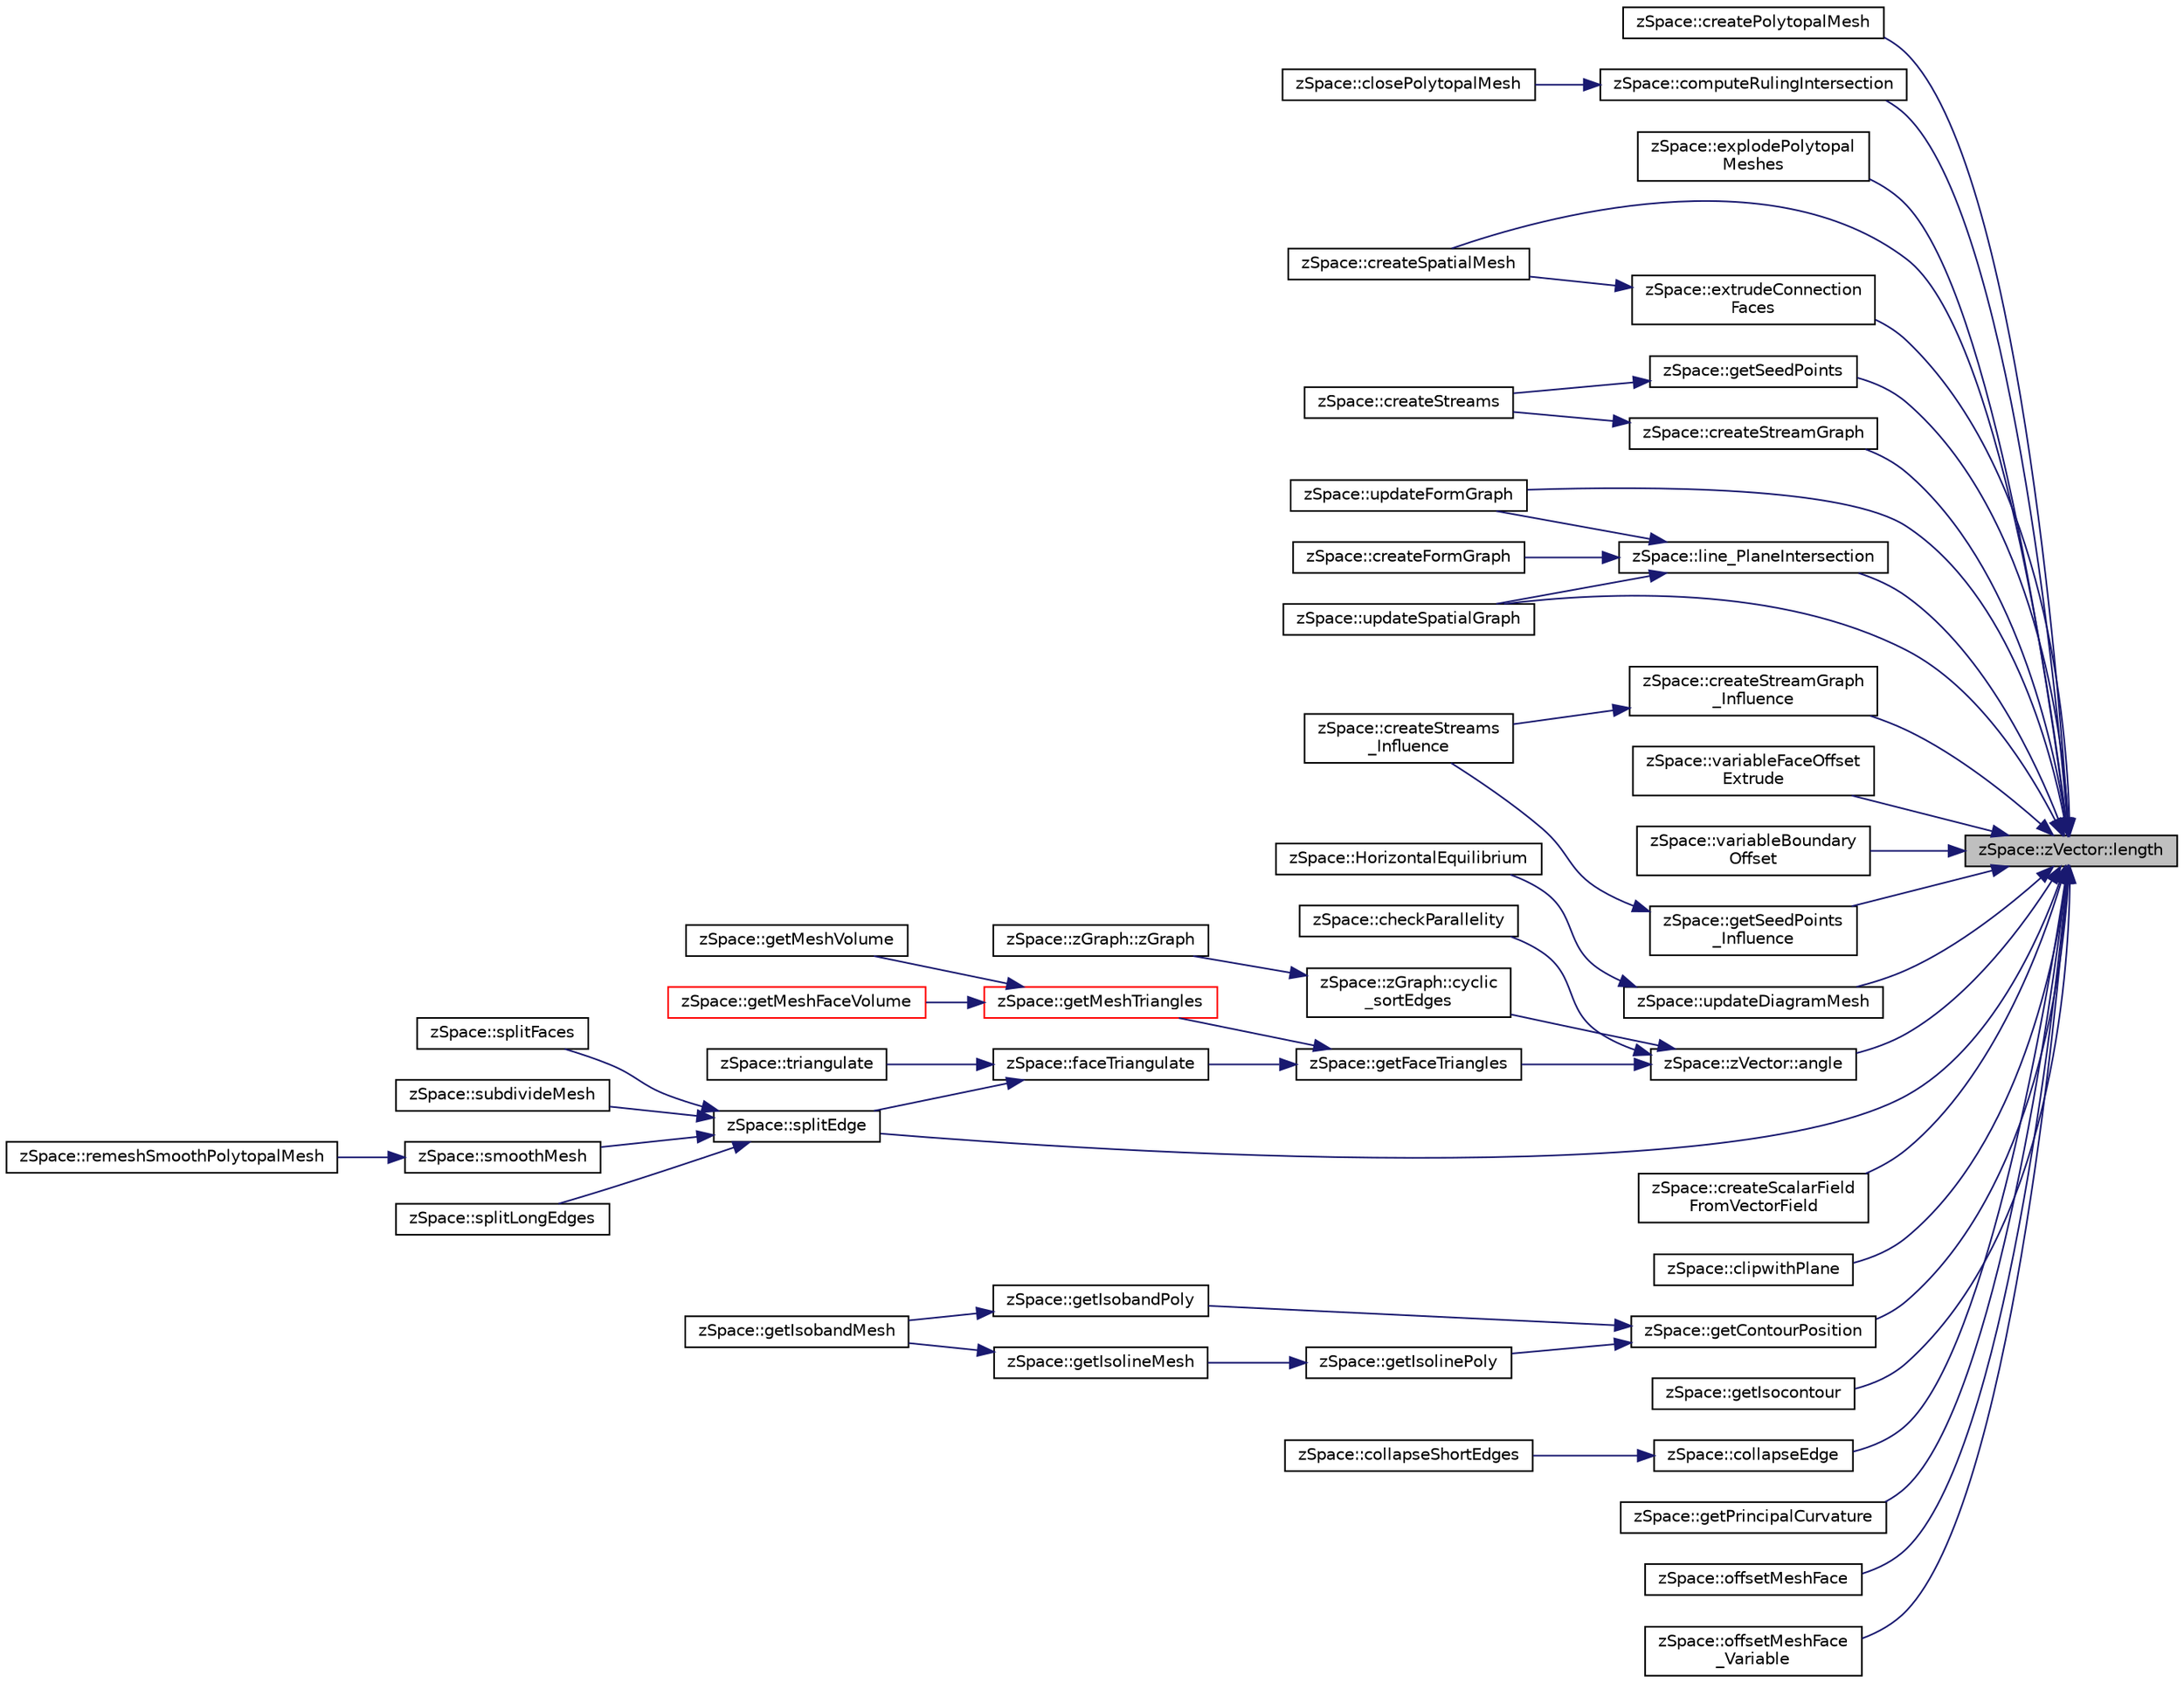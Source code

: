 digraph "zSpace::zVector::length"
{
 // LATEX_PDF_SIZE
  edge [fontname="Helvetica",fontsize="10",labelfontname="Helvetica",labelfontsize="10"];
  node [fontname="Helvetica",fontsize="10",shape=record];
  rankdir="RL";
  Node60 [label="zSpace::zVector::length",height=0.2,width=0.4,color="black", fillcolor="grey75", style="filled", fontcolor="black",tooltip="This method returns the magnitude/length of the zVector."];
  Node60 -> Node61 [dir="back",color="midnightblue",fontsize="10",style="solid",fontname="Helvetica"];
  Node61 [label="zSpace::createPolytopalMesh",height=0.2,width=0.4,color="black", fillcolor="white", style="filled",URL="$group__z_polytopal.html#gaf251bb68cd900abe02f923fa4f54686c",tooltip="This method creates the polytopal mesh based on the input volume mesh and its center line graph."];
  Node60 -> Node62 [dir="back",color="midnightblue",fontsize="10",style="solid",fontname="Helvetica"];
  Node62 [label="zSpace::computeRulingIntersection",height=0.2,width=0.4,color="black", fillcolor="white", style="filled",URL="$group__z_polytopal.html#gaa5323f4fa138b179b6e1d7a49007cfa4",tooltip="This method computes the ruling intersetions."];
  Node62 -> Node63 [dir="back",color="midnightblue",fontsize="10",style="solid",fontname="Helvetica"];
  Node63 [label="zSpace::closePolytopalMesh",height=0.2,width=0.4,color="black", fillcolor="white", style="filled",URL="$group__z_polytopal.html#gae190027ab219b334781def349d7b08fb",tooltip="This method closes the smooth polytopal mesh."];
  Node60 -> Node64 [dir="back",color="midnightblue",fontsize="10",style="solid",fontname="Helvetica"];
  Node64 [label="zSpace::explodePolytopal\lMeshes",height=0.2,width=0.4,color="black", fillcolor="white", style="filled",URL="$group__z_polytopal.html#ga95e1d78109e8bfb9d144dc156dbb409a",tooltip="This method explodes the input volume meshes."];
  Node60 -> Node65 [dir="back",color="midnightblue",fontsize="10",style="solid",fontname="Helvetica"];
  Node65 [label="zSpace::updateFormGraph",height=0.2,width=0.4,color="black", fillcolor="white", style="filled",URL="$group__z_polytopal.html#ga4e6850be5b5333e95b01d524d2a51d79",tooltip="This method updates the form diagram."];
  Node60 -> Node66 [dir="back",color="midnightblue",fontsize="10",style="solid",fontname="Helvetica"];
  Node66 [label="zSpace::extrudeConnection\lFaces",height=0.2,width=0.4,color="black", fillcolor="white", style="filled",URL="$group__z_spatial_structure.html#gab4c00e50a2b8f93f3b2d901d3c8a3055",tooltip=" "];
  Node66 -> Node67 [dir="back",color="midnightblue",fontsize="10",style="solid",fontname="Helvetica"];
  Node67 [label="zSpace::createSpatialMesh",height=0.2,width=0.4,color="black", fillcolor="white", style="filled",URL="$group__z_spatial_structure.html#ga33b7c2f2ce96ec2010fcf8980f4cbd50",tooltip="This method creates the polytopal mesh based on the input volume mesh and its center line graph."];
  Node60 -> Node67 [dir="back",color="midnightblue",fontsize="10",style="solid",fontname="Helvetica"];
  Node60 -> Node68 [dir="back",color="midnightblue",fontsize="10",style="solid",fontname="Helvetica"];
  Node68 [label="zSpace::updateSpatialGraph",height=0.2,width=0.4,color="black", fillcolor="white", style="filled",URL="$group__z_spatial_structure.html#ga1b949801964a52e7def70ec461cbd4d6",tooltip="This method updates the form diagram."];
  Node60 -> Node69 [dir="back",color="midnightblue",fontsize="10",style="solid",fontname="Helvetica"];
  Node69 [label="zSpace::createStreamGraph",height=0.2,width=0.4,color="black", fillcolor="white", style="filled",URL="$group__z_stream_lines2_d.html#gad24d0e4376c42b67789e08cdf76085b6",tooltip="This method creates a single stream line as a graph."];
  Node69 -> Node70 [dir="back",color="midnightblue",fontsize="10",style="solid",fontname="Helvetica"];
  Node70 [label="zSpace::createStreams",height=0.2,width=0.4,color="black", fillcolor="white", style="filled",URL="$group__z_stream_lines2_d.html#ga0021c3f38461af2249546285b2a40c03",tooltip="This method creates the stream lines and stores them as a graph."];
  Node60 -> Node71 [dir="back",color="midnightblue",fontsize="10",style="solid",fontname="Helvetica"];
  Node71 [label="zSpace::getSeedPoints",height=0.2,width=0.4,color="black", fillcolor="white", style="filled",URL="$group__z_stream_lines2_d.html#ga0e134353ee94a16509a6a41f8aef3d69",tooltip="This method computes the seed points."];
  Node71 -> Node70 [dir="back",color="midnightblue",fontsize="10",style="solid",fontname="Helvetica"];
  Node60 -> Node72 [dir="back",color="midnightblue",fontsize="10",style="solid",fontname="Helvetica"];
  Node72 [label="zSpace::createStreamGraph\l_Influence",height=0.2,width=0.4,color="black", fillcolor="white", style="filled",URL="$group__z_stream_lines2_d.html#ga0e2b7e6ec73859eb8291d10b826a64fc",tooltip="This method creates a single stream line as a graph."];
  Node72 -> Node73 [dir="back",color="midnightblue",fontsize="10",style="solid",fontname="Helvetica"];
  Node73 [label="zSpace::createStreams\l_Influence",height=0.2,width=0.4,color="black", fillcolor="white", style="filled",URL="$group__z_stream_lines2_d.html#ga6cbceb22b0a8b3764486c381db97fc22",tooltip="This method creates the stream lines and stores them as a graph."];
  Node60 -> Node74 [dir="back",color="midnightblue",fontsize="10",style="solid",fontname="Helvetica"];
  Node74 [label="zSpace::getSeedPoints\l_Influence",height=0.2,width=0.4,color="black", fillcolor="white", style="filled",URL="$group__z_stream_lines2_d.html#ga3560060cde4350899a0dc5dc6368df2a",tooltip="This method computes the seed points."];
  Node74 -> Node73 [dir="back",color="midnightblue",fontsize="10",style="solid",fontname="Helvetica"];
  Node60 -> Node75 [dir="back",color="midnightblue",fontsize="10",style="solid",fontname="Helvetica"];
  Node75 [label="zSpace::variableFaceOffset\lExtrude",height=0.2,width=0.4,color="black", fillcolor="white", style="filled",URL="$group__z_variable_extrude.html#ga4b7753289e2df876a4577208825064e2",tooltip="This method offset extrudes the faces of the input mesh based on vertex / face color...."];
  Node60 -> Node76 [dir="back",color="midnightblue",fontsize="10",style="solid",fontname="Helvetica"];
  Node76 [label="zSpace::variableBoundary\lOffset",height=0.2,width=0.4,color="black", fillcolor="white", style="filled",URL="$group__z_variable_extrude.html#ga9c135fd7362c20a7c6eba655e7abc418",tooltip="This method offsets the boundary faces of the input mesh based on vertex color. It uses only the red ..."];
  Node60 -> Node77 [dir="back",color="midnightblue",fontsize="10",style="solid",fontname="Helvetica"];
  Node77 [label="zSpace::updateDiagramMesh",height=0.2,width=0.4,color="black", fillcolor="white", style="filled",URL="$group__z_vault___t_n_a.html#ga583e27b88e6c766745031b0cd19cad0b",tooltip="This method updates the input diagram - form / force mesh."];
  Node77 -> Node78 [dir="back",color="midnightblue",fontsize="10",style="solid",fontname="Helvetica"];
  Node78 [label="zSpace::HorizontalEquilibrium",height=0.2,width=0.4,color="black", fillcolor="white", style="filled",URL="$group__z_vault___t_n_a.html#ga5a8d4aa06aab83a8f1da53e3ddbde0a3",tooltip="This method computes the horizontal equilibrium of the form and force mesh."];
  Node60 -> Node79 [dir="back",color="midnightblue",fontsize="10",style="solid",fontname="Helvetica"];
  Node79 [label="zSpace::zVector::angle",height=0.2,width=0.4,color="black", fillcolor="white", style="filled",URL="$classz_space_1_1z_vector.html#acf4156a0599baccfab7d3ff64bf4c209",tooltip="This method returns the angle between the current zVector and input zVector."];
  Node79 -> Node80 [dir="back",color="midnightblue",fontsize="10",style="solid",fontname="Helvetica"];
  Node80 [label="zSpace::checkParallelity",height=0.2,width=0.4,color="black", fillcolor="white", style="filled",URL="$group__z_vault___t_n_a.html#gac6feb95b39d4a9a1e184b1877a8cad26",tooltip="This method checks if the form mesh edges and corresponding force mesh edge are parallel."];
  Node79 -> Node81 [dir="back",color="midnightblue",fontsize="10",style="solid",fontname="Helvetica"];
  Node81 [label="zSpace::zGraph::cyclic\l_sortEdges",height=0.2,width=0.4,color="black", fillcolor="white", style="filled",URL="$classz_space_1_1z_graph.html#abe3788c9346ebecb3aaee6f1b538293a",tooltip="This method sorts edges cyclically around a given vertex using a bestfit plane."];
  Node81 -> Node82 [dir="back",color="midnightblue",fontsize="10",style="solid",fontname="Helvetica"];
  Node82 [label="zSpace::zGraph::zGraph",height=0.2,width=0.4,color="black", fillcolor="white", style="filled",URL="$classz_space_1_1z_graph.html#a7a53b68f1efa596293b85259464cf3ff",tooltip="Overloaded constructor."];
  Node79 -> Node83 [dir="back",color="midnightblue",fontsize="10",style="solid",fontname="Helvetica"];
  Node83 [label="zSpace::getFaceTriangles",height=0.2,width=0.4,color="black", fillcolor="white", style="filled",URL="$group__z_mesh_utilities.html#ga1d81b6e6cd06dd32b7795275da6a808c",tooltip="This method triangulates the input polygon using ear clipping algorithm."];
  Node83 -> Node84 [dir="back",color="midnightblue",fontsize="10",style="solid",fontname="Helvetica"];
  Node84 [label="zSpace::faceTriangulate",height=0.2,width=0.4,color="black", fillcolor="white", style="filled",URL="$group__z_mesh_modifiers.html#ga436ab6f006de6e8dcd08c030fed4feb1",tooltip="This method triangulates the input face of the mesh."];
  Node84 -> Node85 [dir="back",color="midnightblue",fontsize="10",style="solid",fontname="Helvetica"];
  Node85 [label="zSpace::triangulate",height=0.2,width=0.4,color="black", fillcolor="white", style="filled",URL="$group__z_mesh_modifiers.html#ga75ee8f140a3311506a932b866523a1de",tooltip="This method triangulates the input mesh."];
  Node84 -> Node86 [dir="back",color="midnightblue",fontsize="10",style="solid",fontname="Helvetica"];
  Node86 [label="zSpace::splitEdge",height=0.2,width=0.4,color="black", fillcolor="white", style="filled",URL="$group__z_mesh_modifiers.html#gae7cb2380ed0e9717421bf19db5817cd6",tooltip="This method splits an edge and inserts a vertex along the edge at the input factor."];
  Node86 -> Node87 [dir="back",color="midnightblue",fontsize="10",style="solid",fontname="Helvetica"];
  Node87 [label="zSpace::splitFaces",height=0.2,width=0.4,color="black", fillcolor="white", style="filled",URL="$group__z_mesh_modifiers.html#gaeda022d590a10b38c94e75bc0e278d80",tooltip="This method splits a set of edges and faces of a mesh in a continuous manner."];
  Node86 -> Node88 [dir="back",color="midnightblue",fontsize="10",style="solid",fontname="Helvetica"];
  Node88 [label="zSpace::subdivideMesh",height=0.2,width=0.4,color="black", fillcolor="white", style="filled",URL="$group__z_mesh_modifiers.html#ga8c3af5dd0f40d6f82fd23ceead47dc64",tooltip="This method subdivides all the faces and edges of the mesh."];
  Node86 -> Node89 [dir="back",color="midnightblue",fontsize="10",style="solid",fontname="Helvetica"];
  Node89 [label="zSpace::smoothMesh",height=0.2,width=0.4,color="black", fillcolor="white", style="filled",URL="$group__z_mesh_modifiers.html#ga41f9be96453c21ac7b33b2991c284775",tooltip="This method applies Catmull-Clark subdivision to the mesh."];
  Node89 -> Node90 [dir="back",color="midnightblue",fontsize="10",style="solid",fontname="Helvetica"];
  Node90 [label="zSpace::remeshSmoothPolytopalMesh",height=0.2,width=0.4,color="black", fillcolor="white", style="filled",URL="$group__z_polytopal.html#ga5dd7e372cf8287c0434778b2e58d41f1",tooltip="This method remeshes the smoothed polytopal mesh to have rulings in ony one direction."];
  Node86 -> Node91 [dir="back",color="midnightblue",fontsize="10",style="solid",fontname="Helvetica"];
  Node91 [label="zSpace::splitLongEdges",height=0.2,width=0.4,color="black", fillcolor="white", style="filled",URL="$group__z_mesh_modifiers.html#gad707c82ae843ee9aa108c078161881ca",tooltip="This method splits an edge longer than the given input value at its midpoint and triangulates the mes..."];
  Node83 -> Node92 [dir="back",color="midnightblue",fontsize="10",style="solid",fontname="Helvetica"];
  Node92 [label="zSpace::getMeshTriangles",height=0.2,width=0.4,color="red", fillcolor="white", style="filled",URL="$group__z_mesh_utilities.html#gaff7f65ebfe08571efb90aee41286f19f",tooltip="This method computes the triangles of each face of the input mesh and stored in 2 dimensional contain..."];
  Node92 -> Node93 [dir="back",color="midnightblue",fontsize="10",style="solid",fontname="Helvetica"];
  Node93 [label="zSpace::getMeshVolume",height=0.2,width=0.4,color="black", fillcolor="white", style="filled",URL="$group__z_mesh_utilities.html#ga1e3e701cfec716ba62a8eed64a532531",tooltip="This method computes the volume of the input mesh."];
  Node92 -> Node94 [dir="back",color="midnightblue",fontsize="10",style="solid",fontname="Helvetica"];
  Node94 [label="zSpace::getMeshFaceVolume",height=0.2,width=0.4,color="red", fillcolor="white", style="filled",URL="$group__z_mesh_utilities.html#gab9dcf47533903c7745cf029d4808830a",tooltip="This method computes the volume of the polyhedras formed by the face vertices and the face center of ..."];
  Node60 -> Node96 [dir="back",color="midnightblue",fontsize="10",style="solid",fontname="Helvetica"];
  Node96 [label="zSpace::line_PlaneIntersection",height=0.2,width=0.4,color="black", fillcolor="white", style="filled",URL="$group__z_vector_matrix_utilities.html#ga398dc6bba5cc5ca9eed7a45255548bf8",tooltip="This method returns the intersection of two lines which is point."];
  Node96 -> Node97 [dir="back",color="midnightblue",fontsize="10",style="solid",fontname="Helvetica"];
  Node97 [label="zSpace::createFormGraph",height=0.2,width=0.4,color="black", fillcolor="white", style="filled",URL="$group__z_polytopal.html#gaf287517e616400c266239e2aa3562b3e",tooltip="This method creates the center line graph based on the input volume meshes."];
  Node96 -> Node65 [dir="back",color="midnightblue",fontsize="10",style="solid",fontname="Helvetica"];
  Node96 -> Node68 [dir="back",color="midnightblue",fontsize="10",style="solid",fontname="Helvetica"];
  Node60 -> Node98 [dir="back",color="midnightblue",fontsize="10",style="solid",fontname="Helvetica"];
  Node98 [label="zSpace::createScalarField\lFromVectorField",height=0.2,width=0.4,color="black", fillcolor="white", style="filled",URL="$group__z_field2_d_utilities.html#ga7913ca4cedb8a049b845b8f7d417a545",tooltip="This method creates a scalar field from the input vector field."];
  Node60 -> Node99 [dir="back",color="midnightblue",fontsize="10",style="solid",fontname="Helvetica"];
  Node99 [label="zSpace::clipwithPlane",height=0.2,width=0.4,color="black", fillcolor="white", style="filled",URL="$group__z_field2_d_utilities.html#ga88c4618ac754f6fffab5d2ab00021ffc",tooltip="This method uses an input plane to clip an existing scalar field."];
  Node60 -> Node100 [dir="back",color="midnightblue",fontsize="10",style="solid",fontname="Helvetica"];
  Node100 [label="zSpace::getContourPosition",height=0.2,width=0.4,color="black", fillcolor="white", style="filled",URL="$group__z_field2_d_utilities.html#ga7b6e4a8f51dba83412e13209ab1f4193",tooltip="This method return the contour position given 2 input positions at the input field threshold."];
  Node100 -> Node101 [dir="back",color="midnightblue",fontsize="10",style="solid",fontname="Helvetica"];
  Node101 [label="zSpace::getIsolinePoly",height=0.2,width=0.4,color="black", fillcolor="white", style="filled",URL="$group__z_field2_d_utilities.html#gaf7fddb03661f768390489b84311fe0c4",tooltip="This method gets the isoline polygon for the input mesh at the given input face index."];
  Node101 -> Node102 [dir="back",color="midnightblue",fontsize="10",style="solid",fontname="Helvetica"];
  Node102 [label="zSpace::getIsolineMesh",height=0.2,width=0.4,color="black", fillcolor="white", style="filled",URL="$group__z_field2_d_utilities.html#ga63d805729d97ddd318cf0700a234b469",tooltip="This method creates a isoline mesh from the input field mesh at the given field threshold."];
  Node102 -> Node103 [dir="back",color="midnightblue",fontsize="10",style="solid",fontname="Helvetica"];
  Node103 [label="zSpace::getIsobandMesh",height=0.2,width=0.4,color="black", fillcolor="white", style="filled",URL="$group__z_field2_d_utilities.html#ga45610f4909d8d9800db09f245dc8ba8a",tooltip="This method creates a isoband mesh from the input field mesh at the given field threshold."];
  Node100 -> Node104 [dir="back",color="midnightblue",fontsize="10",style="solid",fontname="Helvetica"];
  Node104 [label="zSpace::getIsobandPoly",height=0.2,width=0.4,color="black", fillcolor="white", style="filled",URL="$group__z_field2_d_utilities.html#ga1ca89389f4efa8797dbb5bc9497e2172",tooltip="This method gets the isoline polygon for the input mesh at the given input face index."];
  Node104 -> Node103 [dir="back",color="midnightblue",fontsize="10",style="solid",fontname="Helvetica"];
  Node60 -> Node105 [dir="back",color="midnightblue",fontsize="10",style="solid",fontname="Helvetica"];
  Node105 [label="zSpace::getIsocontour",height=0.2,width=0.4,color="black", fillcolor="white", style="filled",URL="$group__z_field2_d_utilities.html#ga6e47ed2966a60fe23fd026823eabac51",tooltip="This method creates a isocontour graph from the input field mesh at the given field threshold."];
  Node60 -> Node106 [dir="back",color="midnightblue",fontsize="10",style="solid",fontname="Helvetica"];
  Node106 [label="zSpace::collapseEdge",height=0.2,width=0.4,color="black", fillcolor="white", style="filled",URL="$group__z_mesh_modifiers.html#ga77533a4e95924fa8c030ba013eef1ec6",tooltip="This method collapses an edge into a vertex."];
  Node106 -> Node107 [dir="back",color="midnightblue",fontsize="10",style="solid",fontname="Helvetica"];
  Node107 [label="zSpace::collapseShortEdges",height=0.2,width=0.4,color="black", fillcolor="white", style="filled",URL="$group__z_mesh_modifiers.html#ga14350e97740cec4f835125fb286fc071",tooltip="This method collapses an edge shorter than the given minimum edge length value if the collapsing does..."];
  Node60 -> Node86 [dir="back",color="midnightblue",fontsize="10",style="solid",fontname="Helvetica"];
  Node60 -> Node108 [dir="back",color="midnightblue",fontsize="10",style="solid",fontname="Helvetica"];
  Node108 [label="zSpace::getPrincipalCurvature",height=0.2,width=0.4,color="black", fillcolor="white", style="filled",URL="$group__z_mesh_utilities.html#ga1e60d7d324e3a491f9e60060fa3258e2",tooltip="This method computes the local curvature of the mesh vertices."];
  Node60 -> Node109 [dir="back",color="midnightblue",fontsize="10",style="solid",fontname="Helvetica"];
  Node109 [label="zSpace::offsetMeshFace",height=0.2,width=0.4,color="black", fillcolor="white", style="filled",URL="$group__z_mesh_utilities.html#ga33d47a47ed451d022be4b64b5865b0e1",tooltip="This method returns the offset positions of a polygon of the input mesh."];
  Node60 -> Node110 [dir="back",color="midnightblue",fontsize="10",style="solid",fontname="Helvetica"];
  Node110 [label="zSpace::offsetMeshFace\l_Variable",height=0.2,width=0.4,color="black", fillcolor="white", style="filled",URL="$group__z_mesh_utilities.html#ga2d1e96823d5ddafb0c578999217416f5",tooltip="This method returns the vartiable offset positions of a polygon of the input mesh."];
}
